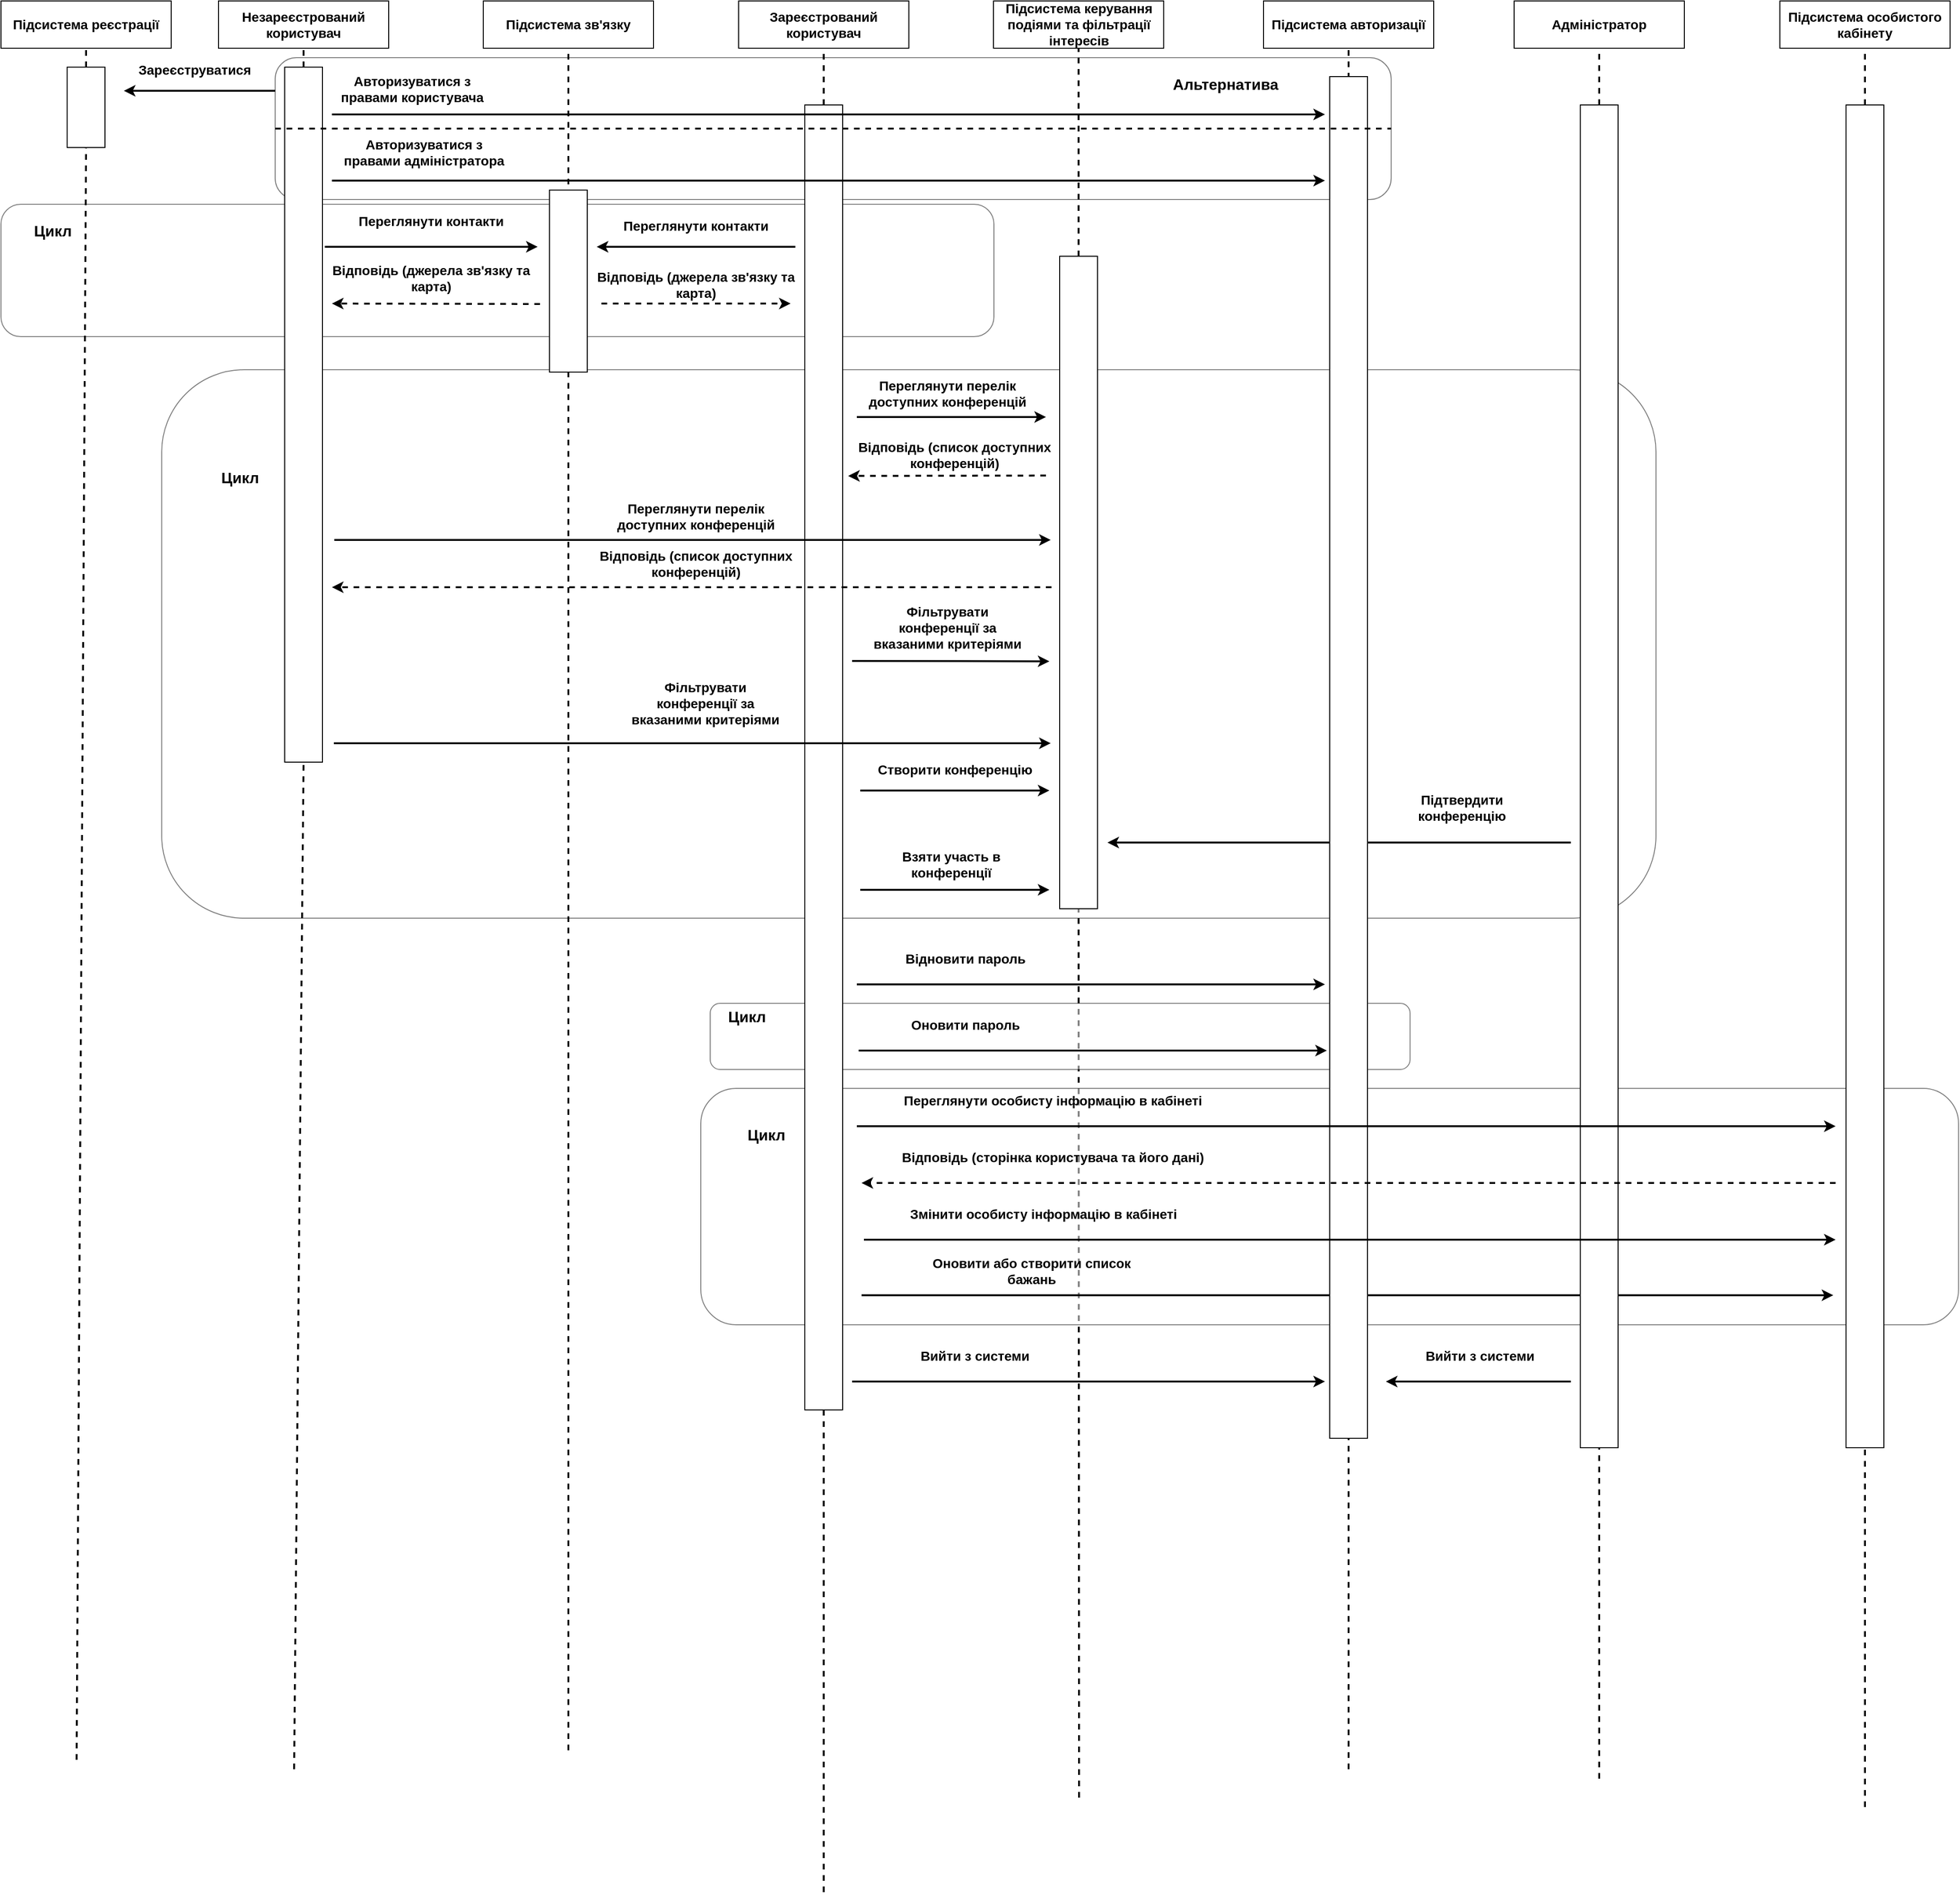 <mxfile version="21.0.8" type="device"><diagram name="Сторінка-1" id="18bFBDDFsdEmHL3JwMC8"><mxGraphModel dx="1687" dy="936" grid="1" gridSize="10" guides="1" tooltips="1" connect="1" arrows="1" fold="1" page="1" pageScale="1" pageWidth="2339" pageHeight="3300" math="0" shadow="0"><root><mxCell id="0"/><mxCell id="1" parent="0"/><mxCell id="D6su7frHFR9R0KNcPixu-2" value="" style="rounded=1;whiteSpace=wrap;html=1;opacity=50;movable=1;resizable=1;rotatable=1;deletable=1;editable=1;locked=0;connectable=1;" vertex="1" parent="1"><mxGeometry x="370" y="70" width="1180" height="150" as="geometry"/></mxCell><mxCell id="vetm7aL4SiZswxJM4U42-1" value="" style="endArrow=none;dashed=1;html=1;rounded=0;strokeWidth=2;entryX=0.5;entryY=1;entryDx=0;entryDy=0;startArrow=none;" parent="1" target="vetm7aL4SiZswxJM4U42-71" edge="1"><mxGeometry width="50" height="50" relative="1" as="geometry"><mxPoint x="1220" y="1910" as="sourcePoint"/><mxPoint x="1500" y="260" as="targetPoint"/></mxGeometry></mxCell><mxCell id="vetm7aL4SiZswxJM4U42-2" value="" style="group" parent="1" vertex="1" connectable="0"><mxGeometry x="820" y="1160" width="1330" height="250" as="geometry"/></mxCell><mxCell id="vetm7aL4SiZswxJM4U42-3" value="" style="rounded=1;whiteSpace=wrap;html=1;opacity=50;movable=1;resizable=1;rotatable=1;deletable=1;editable=1;locked=0;connectable=1;" parent="vetm7aL4SiZswxJM4U42-2" vertex="1"><mxGeometry width="1330.0" height="250.0" as="geometry"/></mxCell><mxCell id="vetm7aL4SiZswxJM4U42-4" value="&lt;font size=&quot;1&quot; style=&quot;&quot;&gt;&lt;b style=&quot;font-size: 16px;&quot;&gt;Цикл&lt;/b&gt;&lt;/font&gt;" style="text;html=1;strokeColor=none;fillColor=none;align=center;verticalAlign=middle;whiteSpace=wrap;rounded=0;movable=1;resizable=1;rotatable=1;deletable=1;editable=1;locked=0;connectable=1;" parent="vetm7aL4SiZswxJM4U42-2" vertex="1"><mxGeometry y="17.857" width="139.333" height="62.5" as="geometry"/></mxCell><mxCell id="vetm7aL4SiZswxJM4U42-5" value="&lt;font style=&quot;font-size: 14px;&quot;&gt;&lt;b&gt;Оновити або створити список бажань&lt;/b&gt;&lt;/font&gt;" style="text;html=1;strokeColor=none;fillColor=none;align=center;verticalAlign=middle;whiteSpace=wrap;rounded=0;" parent="vetm7aL4SiZswxJM4U42-2" vertex="1"><mxGeometry x="232.003" y="170" width="235.741" height="45" as="geometry"/></mxCell><mxCell id="vetm7aL4SiZswxJM4U42-6" value="" style="endArrow=classic;html=1;rounded=0;strokeWidth=2;" parent="vetm7aL4SiZswxJM4U42-2" edge="1"><mxGeometry width="50" height="50" relative="1" as="geometry"><mxPoint x="170" y="218.75" as="sourcePoint"/><mxPoint x="1197.5" y="218.75" as="targetPoint"/></mxGeometry></mxCell><mxCell id="vetm7aL4SiZswxJM4U42-7" value="" style="group" parent="1" vertex="1" connectable="0"><mxGeometry x="830" y="1070" width="740" height="70" as="geometry"/></mxCell><mxCell id="vetm7aL4SiZswxJM4U42-8" value="" style="rounded=1;whiteSpace=wrap;html=1;opacity=50;movable=1;resizable=1;rotatable=1;deletable=1;editable=1;locked=0;connectable=1;" parent="vetm7aL4SiZswxJM4U42-7" vertex="1"><mxGeometry width="740.0" height="70" as="geometry"/></mxCell><mxCell id="vetm7aL4SiZswxJM4U42-9" value="&lt;font size=&quot;1&quot; style=&quot;&quot;&gt;&lt;b style=&quot;font-size: 16px;&quot;&gt;Цикл&lt;/b&gt;&lt;/font&gt;" style="text;html=1;strokeColor=none;fillColor=none;align=center;verticalAlign=middle;whiteSpace=wrap;rounded=0;movable=1;resizable=1;rotatable=1;deletable=1;editable=1;locked=0;connectable=1;" parent="vetm7aL4SiZswxJM4U42-7" vertex="1"><mxGeometry y="5" width="77.524" height="17.5" as="geometry"/></mxCell><mxCell id="vetm7aL4SiZswxJM4U42-10" value="" style="group" parent="1" vertex="1" connectable="0"><mxGeometry x="250" y="400" width="1580" height="580" as="geometry"/></mxCell><mxCell id="vetm7aL4SiZswxJM4U42-11" value="" style="rounded=1;whiteSpace=wrap;html=1;opacity=50;movable=1;resizable=1;rotatable=1;deletable=1;editable=1;locked=0;connectable=1;" parent="vetm7aL4SiZswxJM4U42-10" vertex="1"><mxGeometry width="1580" height="580" as="geometry"/></mxCell><mxCell id="vetm7aL4SiZswxJM4U42-12" value="&lt;font size=&quot;1&quot; style=&quot;&quot;&gt;&lt;b style=&quot;font-size: 16px;&quot;&gt;Цикл&lt;/b&gt;&lt;/font&gt;" style="text;html=1;strokeColor=none;fillColor=none;align=center;verticalAlign=middle;whiteSpace=wrap;rounded=0;movable=1;resizable=1;rotatable=1;deletable=1;editable=1;locked=0;connectable=1;" parent="vetm7aL4SiZswxJM4U42-10" vertex="1"><mxGeometry y="41.429" width="165.524" height="145" as="geometry"/></mxCell><mxCell id="vetm7aL4SiZswxJM4U42-13" value="&lt;font style=&quot;font-size: 14px;&quot;&gt;&lt;b&gt;Підтвердити конференцію&lt;/b&gt;&lt;/font&gt;" style="text;html=1;strokeColor=none;fillColor=none;align=center;verticalAlign=middle;whiteSpace=wrap;rounded=0;" parent="vetm7aL4SiZswxJM4U42-10" vertex="1"><mxGeometry x="1290" y="440" width="170" height="45" as="geometry"/></mxCell><mxCell id="vetm7aL4SiZswxJM4U42-68" value="" style="endArrow=classic;html=1;rounded=0;strokeWidth=2;" parent="vetm7aL4SiZswxJM4U42-10" edge="1"><mxGeometry width="50" height="50" relative="1" as="geometry"><mxPoint x="738.63" y="550" as="sourcePoint"/><mxPoint x="938.63" y="550" as="targetPoint"/></mxGeometry></mxCell><mxCell id="vetm7aL4SiZswxJM4U42-67" value="&lt;font style=&quot;font-size: 14px;&quot;&gt;&lt;b&gt;Взяти участь в конференції&lt;/b&gt;&lt;/font&gt;" style="text;html=1;strokeColor=none;fillColor=none;align=center;verticalAlign=middle;whiteSpace=wrap;rounded=0;" parent="vetm7aL4SiZswxJM4U42-10" vertex="1"><mxGeometry x="750" y="500" width="170" height="45" as="geometry"/></mxCell><mxCell id="vetm7aL4SiZswxJM4U42-69" value="" style="endArrow=classic;html=1;rounded=0;strokeWidth=2;" parent="vetm7aL4SiZswxJM4U42-10" edge="1"><mxGeometry width="50" height="50" relative="1" as="geometry"><mxPoint x="1490" y="500" as="sourcePoint"/><mxPoint x="1000" y="500" as="targetPoint"/></mxGeometry></mxCell><mxCell id="vetm7aL4SiZswxJM4U42-14" value="" style="group" parent="1" vertex="1" connectable="0"><mxGeometry x="80" y="225" width="1050" height="140" as="geometry"/></mxCell><mxCell id="vetm7aL4SiZswxJM4U42-15" value="" style="rounded=1;whiteSpace=wrap;html=1;opacity=50;movable=1;resizable=1;rotatable=1;deletable=1;editable=1;locked=0;connectable=1;" parent="vetm7aL4SiZswxJM4U42-14" vertex="1"><mxGeometry width="1050" height="140" as="geometry"/></mxCell><mxCell id="vetm7aL4SiZswxJM4U42-16" value="&lt;font size=&quot;1&quot; style=&quot;&quot;&gt;&lt;b style=&quot;font-size: 16px;&quot;&gt;Цикл&lt;/b&gt;&lt;/font&gt;" style="text;html=1;strokeColor=none;fillColor=none;align=center;verticalAlign=middle;whiteSpace=wrap;rounded=0;movable=1;resizable=1;rotatable=1;deletable=1;editable=1;locked=0;connectable=1;" parent="vetm7aL4SiZswxJM4U42-14" vertex="1"><mxGeometry y="10" width="110" height="35" as="geometry"/></mxCell><mxCell id="vetm7aL4SiZswxJM4U42-17" value="" style="endArrow=none;dashed=1;html=1;rounded=0;strokeWidth=2;startArrow=none;entryX=0.5;entryY=1;entryDx=0;entryDy=0;" parent="1" target="vetm7aL4SiZswxJM4U42-27" edge="1"><mxGeometry width="50" height="50" relative="1" as="geometry"><mxPoint x="680" y="1860" as="sourcePoint"/><mxPoint x="960" y="720" as="targetPoint"/></mxGeometry></mxCell><mxCell id="vetm7aL4SiZswxJM4U42-18" value="" style="rounded=0;whiteSpace=wrap;html=1;" parent="1" vertex="1"><mxGeometry x="660" y="210" width="40" height="192.5" as="geometry"/></mxCell><mxCell id="vetm7aL4SiZswxJM4U42-19" value="" style="rounded=0;whiteSpace=wrap;html=1;" parent="1" vertex="1"><mxGeometry x="150" y="80" width="40" height="85" as="geometry"/></mxCell><mxCell id="vetm7aL4SiZswxJM4U42-20" value="" style="rounded=0;whiteSpace=wrap;html=1;" parent="1" vertex="1"><mxGeometry x="380" y="80" width="40" height="735" as="geometry"/></mxCell><mxCell id="vetm7aL4SiZswxJM4U42-21" value="&lt;font style=&quot;font-size: 14px;&quot;&gt;&lt;b&gt;Незареєстрований користувач&lt;/b&gt;&lt;/font&gt;" style="rounded=0;whiteSpace=wrap;html=1;" parent="1" vertex="1"><mxGeometry x="310" y="10" width="180" height="50" as="geometry"/></mxCell><mxCell id="vetm7aL4SiZswxJM4U42-22" value="&lt;font style=&quot;font-size: 14px;&quot;&gt;&lt;b&gt;Підсистема реєстрації&lt;/b&gt;&lt;/font&gt;" style="rounded=0;whiteSpace=wrap;html=1;" parent="1" vertex="1"><mxGeometry x="80" y="10" width="180" height="50" as="geometry"/></mxCell><mxCell id="vetm7aL4SiZswxJM4U42-23" value="" style="endArrow=none;dashed=1;html=1;rounded=0;strokeWidth=2;entryX=0.5;entryY=1;entryDx=0;entryDy=0;startArrow=none;" parent="1" source="vetm7aL4SiZswxJM4U42-20" target="vetm7aL4SiZswxJM4U42-21" edge="1"><mxGeometry width="50" height="50" relative="1" as="geometry"><mxPoint x="400" y="790" as="sourcePoint"/><mxPoint x="410" y="300" as="targetPoint"/></mxGeometry></mxCell><mxCell id="vetm7aL4SiZswxJM4U42-24" value="" style="endArrow=none;dashed=1;html=1;rounded=0;strokeWidth=2;entryX=0.5;entryY=1;entryDx=0;entryDy=0;startArrow=none;" parent="1" source="vetm7aL4SiZswxJM4U42-19" target="vetm7aL4SiZswxJM4U42-22" edge="1"><mxGeometry width="50" height="50" relative="1" as="geometry"><mxPoint x="680" y="800" as="sourcePoint"/><mxPoint x="700" y="290" as="targetPoint"/></mxGeometry></mxCell><mxCell id="vetm7aL4SiZswxJM4U42-25" value="" style="endArrow=none;dashed=1;html=1;rounded=0;strokeWidth=2;entryX=0.5;entryY=1;entryDx=0;entryDy=0;startArrow=none;" parent="1" target="vetm7aL4SiZswxJM4U42-20" edge="1"><mxGeometry width="50" height="50" relative="1" as="geometry"><mxPoint x="390" y="1880" as="sourcePoint"/><mxPoint x="400" y="260" as="targetPoint"/></mxGeometry></mxCell><mxCell id="vetm7aL4SiZswxJM4U42-26" value="" style="endArrow=classic;html=1;rounded=0;strokeWidth=2;" parent="1" edge="1"><mxGeometry width="50" height="50" relative="1" as="geometry"><mxPoint x="370" y="105.0" as="sourcePoint"/><mxPoint x="210" y="105.0" as="targetPoint"/></mxGeometry></mxCell><mxCell id="vetm7aL4SiZswxJM4U42-27" value="&lt;font style=&quot;font-size: 14px;&quot;&gt;&lt;b&gt;Підсистема зв'язку&lt;/b&gt;&lt;/font&gt;" style="rounded=0;whiteSpace=wrap;html=1;" parent="1" vertex="1"><mxGeometry x="590" y="10" width="180" height="50" as="geometry"/></mxCell><mxCell id="vetm7aL4SiZswxJM4U42-28" value="&lt;font style=&quot;font-size: 14px;&quot;&gt;&lt;b&gt;Зареєструватися&lt;/b&gt;&lt;/font&gt;" style="text;html=1;strokeColor=none;fillColor=none;align=center;verticalAlign=middle;whiteSpace=wrap;rounded=0;" parent="1" vertex="1"><mxGeometry x="200" y="60" width="170" height="45" as="geometry"/></mxCell><mxCell id="vetm7aL4SiZswxJM4U42-29" value="&lt;font style=&quot;font-size: 14px;&quot;&gt;&lt;b&gt;Зареєстрований користувач&lt;/b&gt;&lt;/font&gt;" style="rounded=0;whiteSpace=wrap;html=1;" parent="1" vertex="1"><mxGeometry x="860" y="10" width="180" height="50" as="geometry"/></mxCell><mxCell id="vetm7aL4SiZswxJM4U42-30" value="&lt;font style=&quot;font-size: 14px;&quot;&gt;&lt;b&gt;Підсистема керування подіями та фільтрації інтересів&lt;/b&gt;&lt;/font&gt;" style="rounded=0;whiteSpace=wrap;html=1;" parent="1" vertex="1"><mxGeometry x="1129.5" y="10" width="180" height="50" as="geometry"/></mxCell><mxCell id="vetm7aL4SiZswxJM4U42-31" value="" style="endArrow=none;dashed=1;html=1;rounded=0;strokeWidth=2;entryX=0.5;entryY=1;entryDx=0;entryDy=0;startArrow=none;" parent="1" source="vetm7aL4SiZswxJM4U42-33" target="vetm7aL4SiZswxJM4U42-29" edge="1"><mxGeometry width="50" height="50" relative="1" as="geometry"><mxPoint x="1220" y="790" as="sourcePoint"/><mxPoint x="1230" y="300" as="targetPoint"/></mxGeometry></mxCell><mxCell id="vetm7aL4SiZswxJM4U42-32" value="" style="endArrow=none;dashed=1;html=1;rounded=0;strokeWidth=2;entryX=0.5;entryY=1;entryDx=0;entryDy=0;startArrow=none;" parent="1" source="vetm7aL4SiZswxJM4U42-71" target="vetm7aL4SiZswxJM4U42-30" edge="1"><mxGeometry width="50" height="50" relative="1" as="geometry"><mxPoint x="1500" y="800" as="sourcePoint"/><mxPoint x="1520" y="290" as="targetPoint"/></mxGeometry></mxCell><mxCell id="vetm7aL4SiZswxJM4U42-33" value="" style="rounded=0;whiteSpace=wrap;html=1;" parent="1" vertex="1"><mxGeometry x="930" y="120" width="40" height="1380" as="geometry"/></mxCell><mxCell id="vetm7aL4SiZswxJM4U42-34" value="&lt;font style=&quot;font-size: 14px;&quot;&gt;&lt;b&gt;Підсистема авторизації&lt;/b&gt;&lt;/font&gt;" style="rounded=0;whiteSpace=wrap;html=1;" parent="1" vertex="1"><mxGeometry x="1415" y="10" width="180" height="50" as="geometry"/></mxCell><mxCell id="vetm7aL4SiZswxJM4U42-35" value="" style="endArrow=none;dashed=1;html=1;rounded=0;strokeWidth=2;entryX=0.5;entryY=1;entryDx=0;entryDy=0;startArrow=none;" parent="1" target="vetm7aL4SiZswxJM4U42-34" edge="1"><mxGeometry width="50" height="50" relative="1" as="geometry"><mxPoint x="1505" y="1880" as="sourcePoint"/><mxPoint x="1779.5" y="280" as="targetPoint"/></mxGeometry></mxCell><mxCell id="vetm7aL4SiZswxJM4U42-36" value="" style="rounded=0;whiteSpace=wrap;html=1;" parent="1" vertex="1"><mxGeometry x="1485" y="90" width="40" height="1440" as="geometry"/></mxCell><mxCell id="vetm7aL4SiZswxJM4U42-37" value="&lt;font style=&quot;font-size: 14px;&quot;&gt;&lt;b&gt;Адміністратор&lt;/b&gt;&lt;/font&gt;" style="rounded=0;whiteSpace=wrap;html=1;" parent="1" vertex="1"><mxGeometry x="1680" y="10" width="180" height="50" as="geometry"/></mxCell><mxCell id="vetm7aL4SiZswxJM4U42-38" value="&lt;font style=&quot;font-size: 14px;&quot;&gt;&lt;b&gt;Підсистема особистого кабінету&lt;/b&gt;&lt;/font&gt;" style="rounded=0;whiteSpace=wrap;html=1;" parent="1" vertex="1"><mxGeometry x="1960.99" y="10" width="180" height="50" as="geometry"/></mxCell><mxCell id="vetm7aL4SiZswxJM4U42-39" value="" style="endArrow=none;dashed=1;html=1;rounded=0;strokeWidth=2;entryX=0.5;entryY=1;entryDx=0;entryDy=0;startArrow=none;" parent="1" source="vetm7aL4SiZswxJM4U42-41" target="vetm7aL4SiZswxJM4U42-37" edge="1"><mxGeometry width="50" height="50" relative="1" as="geometry"><mxPoint x="2050" y="790" as="sourcePoint"/><mxPoint x="2060" y="300" as="targetPoint"/></mxGeometry></mxCell><mxCell id="vetm7aL4SiZswxJM4U42-40" value="" style="endArrow=none;dashed=1;html=1;rounded=0;strokeWidth=2;entryX=0.5;entryY=1;entryDx=0;entryDy=0;startArrow=none;" parent="1" source="vetm7aL4SiZswxJM4U42-42" target="vetm7aL4SiZswxJM4U42-38" edge="1"><mxGeometry width="50" height="50" relative="1" as="geometry"><mxPoint x="2330" y="800" as="sourcePoint"/><mxPoint x="2350" y="290" as="targetPoint"/></mxGeometry></mxCell><mxCell id="vetm7aL4SiZswxJM4U42-41" value="" style="rounded=0;whiteSpace=wrap;html=1;" parent="1" vertex="1"><mxGeometry x="1750" y="120" width="40" height="1420" as="geometry"/></mxCell><mxCell id="vetm7aL4SiZswxJM4U42-42" value="" style="rounded=0;whiteSpace=wrap;html=1;" parent="1" vertex="1"><mxGeometry x="2030.99" y="120" width="40" height="1420" as="geometry"/></mxCell><mxCell id="vetm7aL4SiZswxJM4U42-43" value="" style="endArrow=classic;html=1;rounded=0;strokeWidth=2;exitX=1;exitY=0.191;exitDx=0;exitDy=0;exitPerimeter=0;" parent="1" edge="1"><mxGeometry width="50" height="50" relative="1" as="geometry"><mxPoint x="422.5" y="270" as="sourcePoint"/><mxPoint x="647.5" y="270" as="targetPoint"/></mxGeometry></mxCell><mxCell id="vetm7aL4SiZswxJM4U42-44" value="&lt;font style=&quot;font-size: 14px;&quot;&gt;&lt;b&gt;Переглянути контакти&lt;/b&gt;&lt;/font&gt;" style="text;html=1;strokeColor=none;fillColor=none;align=center;verticalAlign=middle;whiteSpace=wrap;rounded=0;" parent="1" vertex="1"><mxGeometry x="450" y="220" width="170" height="45" as="geometry"/></mxCell><mxCell id="vetm7aL4SiZswxJM4U42-45" value="&lt;font style=&quot;font-size: 14px;&quot;&gt;&lt;b&gt;Переглянути контакти&lt;/b&gt;&lt;/font&gt;" style="text;html=1;strokeColor=none;fillColor=none;align=center;verticalAlign=middle;whiteSpace=wrap;rounded=0;" parent="1" vertex="1"><mxGeometry x="730" y="225" width="170" height="45" as="geometry"/></mxCell><mxCell id="vetm7aL4SiZswxJM4U42-46" value="" style="endArrow=classic;html=1;rounded=0;strokeWidth=2;dashed=1;" parent="1" edge="1"><mxGeometry width="50" height="50" relative="1" as="geometry"><mxPoint x="650" y="330.5" as="sourcePoint"/><mxPoint x="430" y="330" as="targetPoint"/></mxGeometry></mxCell><mxCell id="vetm7aL4SiZswxJM4U42-47" value="&lt;font size=&quot;1&quot; style=&quot;&quot;&gt;&lt;b style=&quot;font-size: 14px;&quot;&gt;Відповідь (джерела зв'язку та карта)&lt;/b&gt;&lt;/font&gt;" style="text;html=1;strokeColor=none;fillColor=none;align=center;verticalAlign=middle;whiteSpace=wrap;rounded=0;fontSize=12;" parent="1" vertex="1"><mxGeometry x="420" y="280" width="230" height="45" as="geometry"/></mxCell><mxCell id="vetm7aL4SiZswxJM4U42-48" value="" style="endArrow=classic;html=1;rounded=0;strokeWidth=2;dashed=1;" parent="1" edge="1"><mxGeometry width="50" height="50" relative="1" as="geometry"><mxPoint x="715" y="330" as="sourcePoint"/><mxPoint x="915" y="330" as="targetPoint"/></mxGeometry></mxCell><mxCell id="vetm7aL4SiZswxJM4U42-49" value="&lt;font size=&quot;1&quot; style=&quot;&quot;&gt;&lt;b style=&quot;font-size: 14px;&quot;&gt;Відповідь (джерела зв'язку та карта)&lt;/b&gt;&lt;/font&gt;" style="text;html=1;strokeColor=none;fillColor=none;align=center;verticalAlign=middle;whiteSpace=wrap;rounded=0;fontSize=12;" parent="1" vertex="1"><mxGeometry x="700" y="290" width="230" height="40" as="geometry"/></mxCell><mxCell id="vetm7aL4SiZswxJM4U42-50" value="" style="endArrow=classic;html=1;rounded=0;strokeWidth=2;exitX=1;exitY=0.191;exitDx=0;exitDy=0;exitPerimeter=0;" parent="1" edge="1"><mxGeometry width="50" height="50" relative="1" as="geometry"><mxPoint x="432.5" y="580" as="sourcePoint"/><mxPoint x="1190" y="580" as="targetPoint"/></mxGeometry></mxCell><mxCell id="vetm7aL4SiZswxJM4U42-51" value="&lt;font style=&quot;font-size: 14px;&quot;&gt;&lt;b&gt;Переглянути перелік доступних конференцій&lt;/b&gt;&lt;/font&gt;" style="text;html=1;strokeColor=none;fillColor=none;align=center;verticalAlign=middle;whiteSpace=wrap;rounded=0;" parent="1" vertex="1"><mxGeometry x="730" y="532.5" width="170" height="45" as="geometry"/></mxCell><mxCell id="vetm7aL4SiZswxJM4U42-52" value="&lt;font style=&quot;font-size: 14px;&quot;&gt;&lt;b&gt;Переглянути перелік доступних конференцій&lt;/b&gt;&lt;/font&gt;" style="text;html=1;strokeColor=none;fillColor=none;align=center;verticalAlign=middle;whiteSpace=wrap;rounded=0;" parent="1" vertex="1"><mxGeometry x="995.87" y="402.5" width="170" height="45" as="geometry"/></mxCell><mxCell id="vetm7aL4SiZswxJM4U42-53" value="&lt;font size=&quot;1&quot; style=&quot;&quot;&gt;&lt;b style=&quot;font-size: 14px;&quot;&gt;Відповідь (список доступних конференцій)&lt;/b&gt;&lt;/font&gt;" style="text;html=1;strokeColor=none;fillColor=none;align=center;verticalAlign=middle;whiteSpace=wrap;rounded=0;fontSize=12;" parent="1" vertex="1"><mxGeometry x="970" y="470" width="237.25" height="40" as="geometry"/></mxCell><mxCell id="vetm7aL4SiZswxJM4U42-54" value="" style="endArrow=classic;html=1;rounded=0;strokeWidth=2;dashed=1;" parent="1" edge="1"><mxGeometry width="50" height="50" relative="1" as="geometry"><mxPoint x="1190.88" y="630" as="sourcePoint"/><mxPoint x="430" y="630" as="targetPoint"/></mxGeometry></mxCell><mxCell id="vetm7aL4SiZswxJM4U42-55" value="" style="endArrow=classic;html=1;rounded=0;strokeWidth=2;" parent="1" edge="1"><mxGeometry width="50" height="50" relative="1" as="geometry"><mxPoint x="432" y="795" as="sourcePoint"/><mxPoint x="1190" y="795" as="targetPoint"/></mxGeometry></mxCell><mxCell id="vetm7aL4SiZswxJM4U42-56" value="" style="endArrow=none;dashed=1;html=1;rounded=0;strokeWidth=2;startArrow=none;entryX=0.5;entryY=1;entryDx=0;entryDy=0;" parent="1" target="vetm7aL4SiZswxJM4U42-19" edge="1"><mxGeometry width="50" height="50" relative="1" as="geometry"><mxPoint x="160" y="1870" as="sourcePoint"/><mxPoint x="170" y="390" as="targetPoint"/></mxGeometry></mxCell><mxCell id="vetm7aL4SiZswxJM4U42-57" value="" style="endArrow=classic;html=1;rounded=0;strokeWidth=2;" parent="1" edge="1"><mxGeometry width="50" height="50" relative="1" as="geometry"><mxPoint x="920" y="270" as="sourcePoint"/><mxPoint x="710" y="270" as="targetPoint"/></mxGeometry></mxCell><mxCell id="vetm7aL4SiZswxJM4U42-58" value="" style="endArrow=none;dashed=1;html=1;rounded=0;strokeWidth=2;startArrow=none;entryX=0.5;entryY=1;entryDx=0;entryDy=0;" parent="1" target="vetm7aL4SiZswxJM4U42-33" edge="1"><mxGeometry width="50" height="50" relative="1" as="geometry"><mxPoint x="950" y="2010" as="sourcePoint"/><mxPoint x="950" y="720" as="targetPoint"/></mxGeometry></mxCell><mxCell id="vetm7aL4SiZswxJM4U42-59" value="" style="endArrow=classic;html=1;rounded=0;strokeWidth=2;" parent="1" edge="1"><mxGeometry width="50" height="50" relative="1" as="geometry"><mxPoint x="985" y="450" as="sourcePoint"/><mxPoint x="1185" y="450" as="targetPoint"/></mxGeometry></mxCell><mxCell id="vetm7aL4SiZswxJM4U42-60" value="" style="endArrow=classic;html=1;rounded=0;strokeWidth=2;dashed=1;" parent="1" edge="1"><mxGeometry width="50" height="50" relative="1" as="geometry"><mxPoint x="1185" y="511.91" as="sourcePoint"/><mxPoint x="975.87" y="512.32" as="targetPoint"/></mxGeometry></mxCell><mxCell id="vetm7aL4SiZswxJM4U42-61" value="&lt;font size=&quot;1&quot; style=&quot;&quot;&gt;&lt;b style=&quot;font-size: 14px;&quot;&gt;Відповідь (список доступних конференцій)&lt;/b&gt;&lt;/font&gt;" style="text;html=1;strokeColor=none;fillColor=none;align=center;verticalAlign=middle;whiteSpace=wrap;rounded=0;fontSize=12;" parent="1" vertex="1"><mxGeometry x="685" y="587.5" width="260" height="35" as="geometry"/></mxCell><mxCell id="vetm7aL4SiZswxJM4U42-62" value="&lt;font style=&quot;font-size: 14px;&quot;&gt;&lt;b&gt;Фільтрувати конференції за вказаними критеріями&lt;/b&gt;&lt;/font&gt;" style="text;html=1;strokeColor=none;fillColor=none;align=center;verticalAlign=middle;whiteSpace=wrap;rounded=0;" parent="1" vertex="1"><mxGeometry x="740" y="730" width="170" height="45" as="geometry"/></mxCell><mxCell id="vetm7aL4SiZswxJM4U42-63" value="&lt;font style=&quot;font-size: 14px;&quot;&gt;&lt;b&gt;Фільтрувати конференції за вказаними критеріями&lt;/b&gt;&lt;/font&gt;" style="text;html=1;strokeColor=none;fillColor=none;align=center;verticalAlign=middle;whiteSpace=wrap;rounded=0;" parent="1" vertex="1"><mxGeometry x="995.87" y="650" width="170" height="45" as="geometry"/></mxCell><mxCell id="vetm7aL4SiZswxJM4U42-64" value="" style="endArrow=classic;html=1;rounded=0;strokeWidth=2;" parent="1" edge="1"><mxGeometry width="50" height="50" relative="1" as="geometry"><mxPoint x="980" y="708" as="sourcePoint"/><mxPoint x="1188.63" y="708.33" as="targetPoint"/></mxGeometry></mxCell><mxCell id="vetm7aL4SiZswxJM4U42-65" value="" style="endArrow=classic;html=1;rounded=0;strokeWidth=2;" parent="1" edge="1"><mxGeometry width="50" height="50" relative="1" as="geometry"><mxPoint x="988.63" y="845" as="sourcePoint"/><mxPoint x="1188.63" y="845" as="targetPoint"/></mxGeometry></mxCell><mxCell id="vetm7aL4SiZswxJM4U42-66" value="&lt;font style=&quot;font-size: 14px;&quot;&gt;&lt;b&gt;Створити конференцію&lt;/b&gt;&lt;/font&gt;" style="text;html=1;strokeColor=none;fillColor=none;align=center;verticalAlign=middle;whiteSpace=wrap;rounded=0;" parent="1" vertex="1"><mxGeometry x="1003.63" y="800" width="170" height="45" as="geometry"/></mxCell><mxCell id="vetm7aL4SiZswxJM4U42-70" value="" style="endArrow=none;dashed=1;html=1;rounded=0;strokeWidth=2;startArrow=none;entryX=0.5;entryY=1;entryDx=0;entryDy=0;" parent="1" target="vetm7aL4SiZswxJM4U42-41" edge="1"><mxGeometry width="50" height="50" relative="1" as="geometry"><mxPoint x="1770" y="1890" as="sourcePoint"/><mxPoint x="1680" y="500" as="targetPoint"/></mxGeometry></mxCell><mxCell id="vetm7aL4SiZswxJM4U42-71" value="" style="rounded=0;whiteSpace=wrap;html=1;" parent="1" vertex="1"><mxGeometry x="1199.5" y="280" width="40" height="690" as="geometry"/></mxCell><mxCell id="vetm7aL4SiZswxJM4U42-72" value="" style="endArrow=classic;html=1;rounded=0;strokeWidth=2;" parent="1" edge="1"><mxGeometry width="50" height="50" relative="1" as="geometry"><mxPoint x="430" y="130" as="sourcePoint"/><mxPoint x="1480" y="130" as="targetPoint"/></mxGeometry></mxCell><mxCell id="vetm7aL4SiZswxJM4U42-73" value="&lt;font style=&quot;font-size: 14px;&quot;&gt;&lt;b&gt;Авторизуватися з правами користувача&lt;/b&gt;&lt;/font&gt;" style="text;html=1;strokeColor=none;fillColor=none;align=center;verticalAlign=middle;whiteSpace=wrap;rounded=0;" parent="1" vertex="1"><mxGeometry x="430" y="80" width="170" height="45" as="geometry"/></mxCell><mxCell id="vetm7aL4SiZswxJM4U42-74" value="" style="endArrow=classic;html=1;rounded=0;strokeWidth=2;" parent="1" edge="1"><mxGeometry width="50" height="50" relative="1" as="geometry"><mxPoint x="985" y="1050" as="sourcePoint"/><mxPoint x="1480" y="1050" as="targetPoint"/></mxGeometry></mxCell><mxCell id="vetm7aL4SiZswxJM4U42-75" value="&lt;font style=&quot;font-size: 14px;&quot;&gt;&lt;b&gt;Відновити пароль&lt;/b&gt;&lt;/font&gt;" style="text;html=1;strokeColor=none;fillColor=none;align=center;verticalAlign=middle;whiteSpace=wrap;rounded=0;" parent="1" vertex="1"><mxGeometry x="1015" y="1000" width="170" height="45" as="geometry"/></mxCell><mxCell id="vetm7aL4SiZswxJM4U42-76" value="" style="endArrow=classic;html=1;rounded=0;strokeWidth=2;" parent="1" edge="1"><mxGeometry width="50" height="50" relative="1" as="geometry"><mxPoint x="987" y="1120" as="sourcePoint"/><mxPoint x="1482" y="1120" as="targetPoint"/></mxGeometry></mxCell><mxCell id="vetm7aL4SiZswxJM4U42-77" value="&lt;font style=&quot;font-size: 14px;&quot;&gt;&lt;b&gt;Оновити пароль&lt;/b&gt;&lt;/font&gt;" style="text;html=1;strokeColor=none;fillColor=none;align=center;verticalAlign=middle;whiteSpace=wrap;rounded=0;" parent="1" vertex="1"><mxGeometry x="1015" y="1070" width="170" height="45" as="geometry"/></mxCell><mxCell id="vetm7aL4SiZswxJM4U42-78" value="" style="endArrow=classic;html=1;rounded=0;strokeWidth=2;" parent="1" edge="1"><mxGeometry width="50" height="50" relative="1" as="geometry"><mxPoint x="430" y="200" as="sourcePoint"/><mxPoint x="1480" y="200" as="targetPoint"/></mxGeometry></mxCell><mxCell id="vetm7aL4SiZswxJM4U42-79" value="&lt;font style=&quot;font-size: 14px;&quot;&gt;&lt;b&gt;Авторизуватися з правами адміністратора&lt;/b&gt;&lt;/font&gt;" style="text;html=1;strokeColor=none;fillColor=none;align=center;verticalAlign=middle;whiteSpace=wrap;rounded=0;" parent="1" vertex="1"><mxGeometry x="435.13" y="150" width="184.87" height="40" as="geometry"/></mxCell><mxCell id="vetm7aL4SiZswxJM4U42-80" value="" style="endArrow=classic;html=1;rounded=0;strokeWidth=2;" parent="1" edge="1"><mxGeometry width="50" height="50" relative="1" as="geometry"><mxPoint x="985" y="1200" as="sourcePoint"/><mxPoint x="2020" y="1200" as="targetPoint"/></mxGeometry></mxCell><mxCell id="vetm7aL4SiZswxJM4U42-81" value="" style="endArrow=none;dashed=1;html=1;rounded=0;strokeWidth=2;entryX=0.5;entryY=1;entryDx=0;entryDy=0;startArrow=none;" parent="1" target="vetm7aL4SiZswxJM4U42-42" edge="1"><mxGeometry width="50" height="50" relative="1" as="geometry"><mxPoint x="2051" y="1920" as="sourcePoint"/><mxPoint x="2050.4" y="1310" as="targetPoint"/></mxGeometry></mxCell><mxCell id="vetm7aL4SiZswxJM4U42-82" value="&lt;font style=&quot;font-size: 14px;&quot;&gt;&lt;b&gt;Переглянути особисту інформацію в кабінеті&lt;/b&gt;&lt;/font&gt;" style="text;html=1;strokeColor=none;fillColor=none;align=center;verticalAlign=middle;whiteSpace=wrap;rounded=0;" parent="1" vertex="1"><mxGeometry x="1025" y="1150" width="335" height="45" as="geometry"/></mxCell><mxCell id="vetm7aL4SiZswxJM4U42-83" value="" style="endArrow=classic;html=1;rounded=0;strokeWidth=2;dashed=1;" parent="1" edge="1"><mxGeometry width="50" height="50" relative="1" as="geometry"><mxPoint x="2020" y="1260.0" as="sourcePoint"/><mxPoint x="990" y="1260" as="targetPoint"/></mxGeometry></mxCell><mxCell id="vetm7aL4SiZswxJM4U42-84" value="&lt;font style=&quot;font-size: 14px;&quot;&gt;&lt;b&gt;Відповідь (сторінка користувача та його дані)&lt;/b&gt;&lt;/font&gt;" style="text;html=1;strokeColor=none;fillColor=none;align=center;verticalAlign=middle;whiteSpace=wrap;rounded=0;" parent="1" vertex="1"><mxGeometry x="1025" y="1210" width="335" height="45" as="geometry"/></mxCell><mxCell id="vetm7aL4SiZswxJM4U42-85" value="" style="endArrow=classic;html=1;rounded=0;strokeWidth=2;" parent="1" edge="1"><mxGeometry width="50" height="50" relative="1" as="geometry"><mxPoint x="992.5" y="1320" as="sourcePoint"/><mxPoint x="2020" y="1320" as="targetPoint"/></mxGeometry></mxCell><mxCell id="vetm7aL4SiZswxJM4U42-86" value="&lt;font style=&quot;font-size: 14px;&quot;&gt;&lt;b&gt;Змінити особисту інформацію в кабінеті&lt;/b&gt;&lt;/font&gt;" style="text;html=1;strokeColor=none;fillColor=none;align=center;verticalAlign=middle;whiteSpace=wrap;rounded=0;" parent="1" vertex="1"><mxGeometry x="1040" y="1270" width="285" height="45" as="geometry"/></mxCell><mxCell id="vetm7aL4SiZswxJM4U42-87" value="" style="endArrow=classic;html=1;rounded=0;strokeWidth=2;" parent="1" edge="1"><mxGeometry width="50" height="50" relative="1" as="geometry"><mxPoint x="980" y="1470" as="sourcePoint"/><mxPoint x="1480" y="1470" as="targetPoint"/></mxGeometry></mxCell><mxCell id="vetm7aL4SiZswxJM4U42-88" value="&lt;font style=&quot;font-size: 14px;&quot;&gt;&lt;b&gt;Вийти з системи&lt;/b&gt;&lt;/font&gt;" style="text;html=1;strokeColor=none;fillColor=none;align=center;verticalAlign=middle;whiteSpace=wrap;rounded=0;" parent="1" vertex="1"><mxGeometry x="1025" y="1420" width="170" height="45" as="geometry"/></mxCell><mxCell id="vetm7aL4SiZswxJM4U42-89" value="" style="endArrow=classic;html=1;rounded=0;strokeWidth=2;" parent="1" edge="1"><mxGeometry width="50" height="50" relative="1" as="geometry"><mxPoint x="1740" y="1470" as="sourcePoint"/><mxPoint x="1544.44" y="1470" as="targetPoint"/></mxGeometry></mxCell><mxCell id="vetm7aL4SiZswxJM4U42-90" value="&lt;font style=&quot;font-size: 14px;&quot;&gt;&lt;b&gt;Вийти з системи&lt;/b&gt;&lt;/font&gt;" style="text;html=1;strokeColor=none;fillColor=none;align=center;verticalAlign=middle;whiteSpace=wrap;rounded=0;" parent="1" vertex="1"><mxGeometry x="1559.31" y="1427.5" width="170" height="30" as="geometry"/></mxCell><mxCell id="D6su7frHFR9R0KNcPixu-3" value="&lt;span style=&quot;font-size: 16px;&quot;&gt;&lt;b&gt;Альтернатива&lt;/b&gt;&lt;/span&gt;" style="text;html=1;strokeColor=none;fillColor=none;align=center;verticalAlign=middle;whiteSpace=wrap;rounded=0;movable=1;resizable=1;rotatable=1;deletable=1;editable=1;locked=0;connectable=1;" vertex="1" parent="1"><mxGeometry x="1320" y="80" width="110" height="35" as="geometry"/></mxCell><mxCell id="D6su7frHFR9R0KNcPixu-9" value="" style="endArrow=none;dashed=1;html=1;rounded=0;exitX=0;exitY=0.5;exitDx=0;exitDy=0;entryX=1;entryY=0.5;entryDx=0;entryDy=0;strokeWidth=2;" edge="1" parent="1" source="D6su7frHFR9R0KNcPixu-2" target="D6su7frHFR9R0KNcPixu-2"><mxGeometry width="50" height="50" relative="1" as="geometry"><mxPoint x="940" y="420" as="sourcePoint"/><mxPoint x="990" y="370" as="targetPoint"/></mxGeometry></mxCell></root></mxGraphModel></diagram></mxfile>